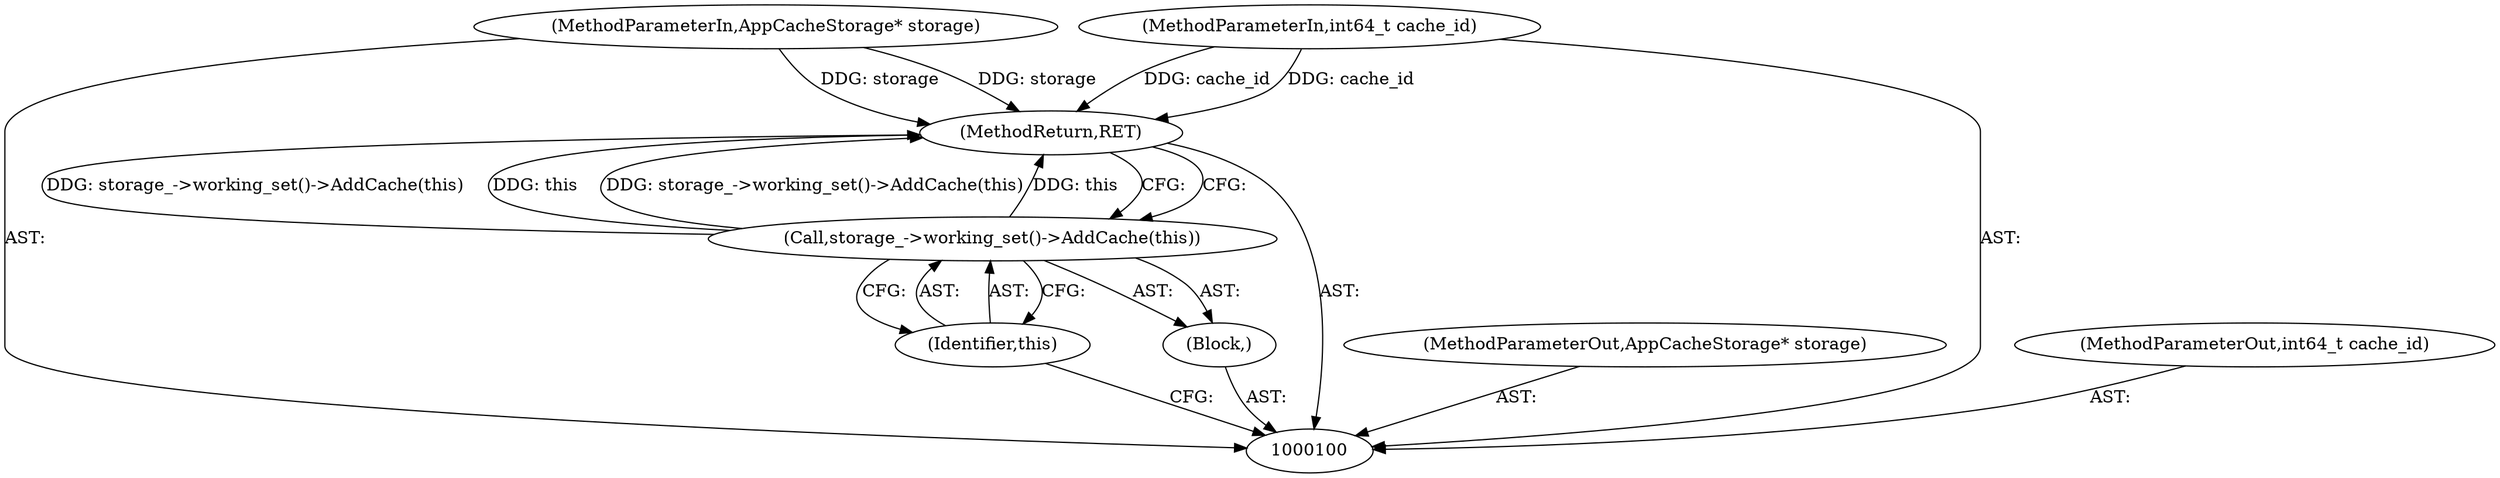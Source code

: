 digraph "0_Chrome_04aaacb936a08d70862d6d9d7e8354721ae46be8_1" {
"1000106" [label="(MethodReturn,RET)"];
"1000101" [label="(MethodParameterIn,AppCacheStorage* storage)"];
"1000117" [label="(MethodParameterOut,AppCacheStorage* storage)"];
"1000102" [label="(MethodParameterIn,int64_t cache_id)"];
"1000118" [label="(MethodParameterOut,int64_t cache_id)"];
"1000103" [label="(Block,)"];
"1000104" [label="(Call,storage_->working_set()->AddCache(this))"];
"1000105" [label="(Identifier,this)"];
"1000106" -> "1000100"  [label="AST: "];
"1000106" -> "1000104"  [label="CFG: "];
"1000104" -> "1000106"  [label="DDG: storage_->working_set()->AddCache(this)"];
"1000104" -> "1000106"  [label="DDG: this"];
"1000102" -> "1000106"  [label="DDG: cache_id"];
"1000101" -> "1000106"  [label="DDG: storage"];
"1000101" -> "1000100"  [label="AST: "];
"1000101" -> "1000106"  [label="DDG: storage"];
"1000117" -> "1000100"  [label="AST: "];
"1000102" -> "1000100"  [label="AST: "];
"1000102" -> "1000106"  [label="DDG: cache_id"];
"1000118" -> "1000100"  [label="AST: "];
"1000103" -> "1000100"  [label="AST: "];
"1000104" -> "1000103"  [label="AST: "];
"1000104" -> "1000103"  [label="AST: "];
"1000104" -> "1000105"  [label="CFG: "];
"1000105" -> "1000104"  [label="AST: "];
"1000106" -> "1000104"  [label="CFG: "];
"1000104" -> "1000106"  [label="DDG: storage_->working_set()->AddCache(this)"];
"1000104" -> "1000106"  [label="DDG: this"];
"1000105" -> "1000104"  [label="AST: "];
"1000105" -> "1000100"  [label="CFG: "];
"1000104" -> "1000105"  [label="CFG: "];
}
